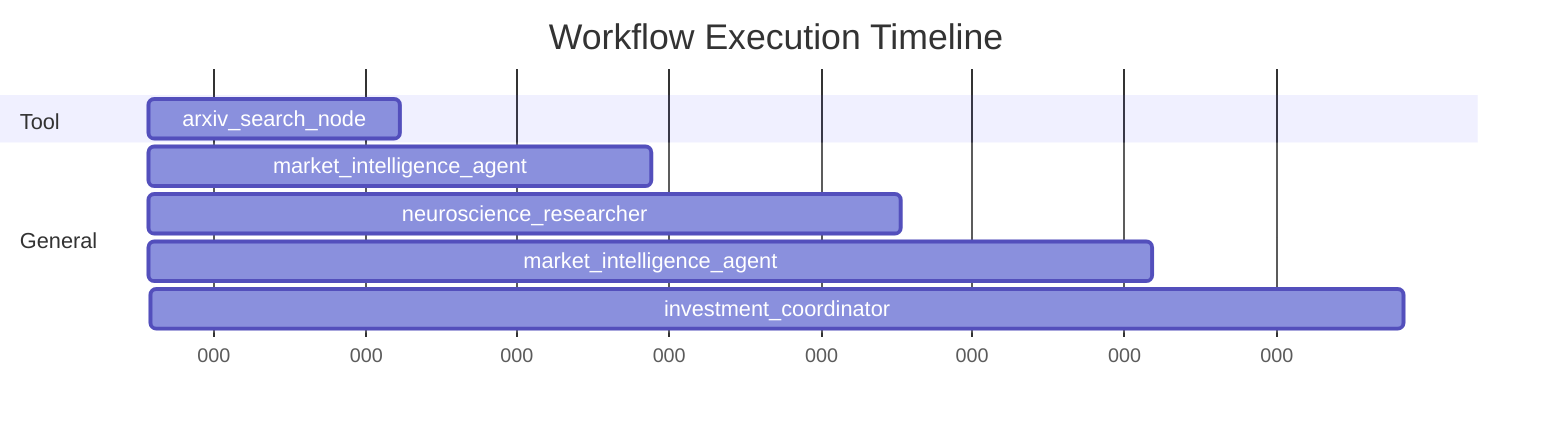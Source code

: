 gantt
    title Workflow Execution Timeline
    dateFormat X
    axisFormat %L
    section Tool
    arxiv_search_node : 0, 1000000
    section General
    market_intelligence_agent : 1000100, 2000100
    neuroscience_researcher : 2000200, 3000200
    market_intelligence_agent : 3000300, 4000300
    investment_coordinator : 4000400, 5000400